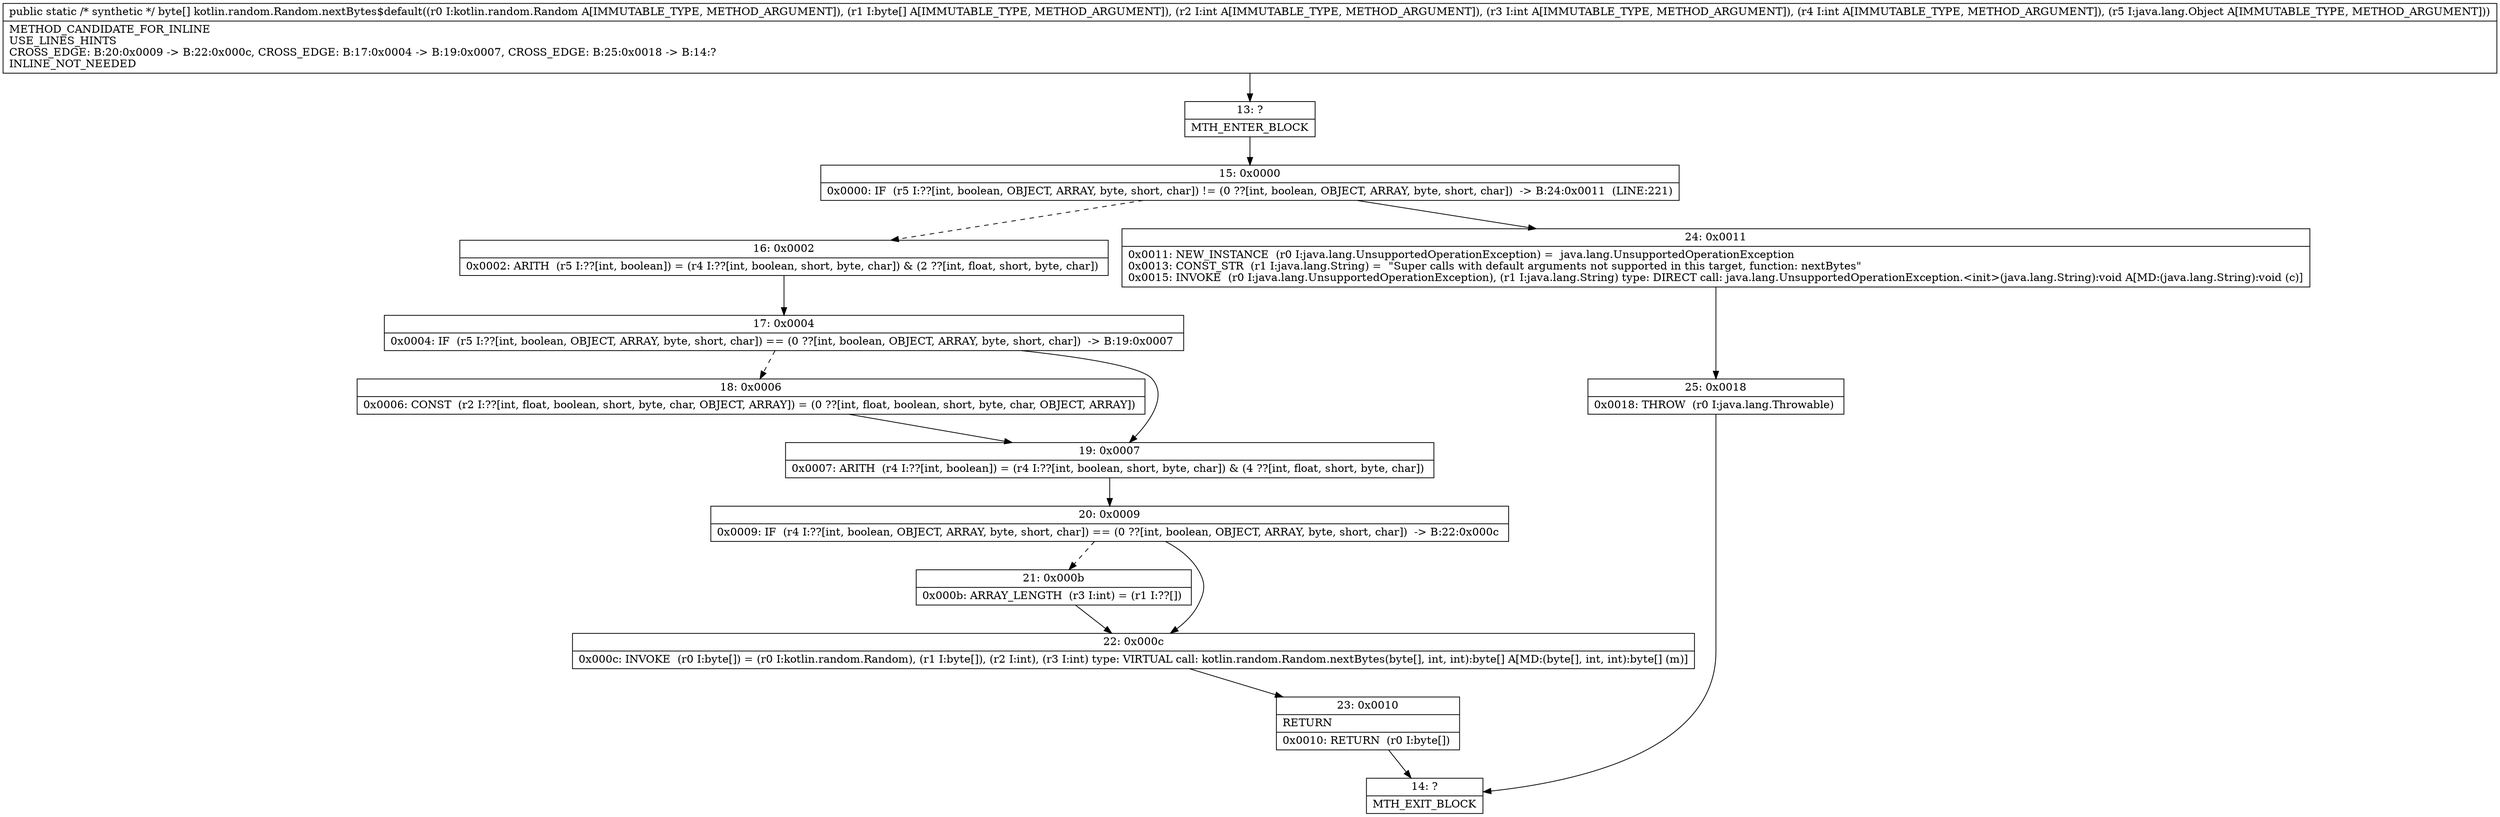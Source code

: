 digraph "CFG forkotlin.random.Random.nextBytes$default(Lkotlin\/random\/Random;[BIIILjava\/lang\/Object;)[B" {
Node_13 [shape=record,label="{13\:\ ?|MTH_ENTER_BLOCK\l}"];
Node_15 [shape=record,label="{15\:\ 0x0000|0x0000: IF  (r5 I:??[int, boolean, OBJECT, ARRAY, byte, short, char]) != (0 ??[int, boolean, OBJECT, ARRAY, byte, short, char])  \-\> B:24:0x0011  (LINE:221)\l}"];
Node_16 [shape=record,label="{16\:\ 0x0002|0x0002: ARITH  (r5 I:??[int, boolean]) = (r4 I:??[int, boolean, short, byte, char]) & (2 ??[int, float, short, byte, char]) \l}"];
Node_17 [shape=record,label="{17\:\ 0x0004|0x0004: IF  (r5 I:??[int, boolean, OBJECT, ARRAY, byte, short, char]) == (0 ??[int, boolean, OBJECT, ARRAY, byte, short, char])  \-\> B:19:0x0007 \l}"];
Node_18 [shape=record,label="{18\:\ 0x0006|0x0006: CONST  (r2 I:??[int, float, boolean, short, byte, char, OBJECT, ARRAY]) = (0 ??[int, float, boolean, short, byte, char, OBJECT, ARRAY]) \l}"];
Node_19 [shape=record,label="{19\:\ 0x0007|0x0007: ARITH  (r4 I:??[int, boolean]) = (r4 I:??[int, boolean, short, byte, char]) & (4 ??[int, float, short, byte, char]) \l}"];
Node_20 [shape=record,label="{20\:\ 0x0009|0x0009: IF  (r4 I:??[int, boolean, OBJECT, ARRAY, byte, short, char]) == (0 ??[int, boolean, OBJECT, ARRAY, byte, short, char])  \-\> B:22:0x000c \l}"];
Node_21 [shape=record,label="{21\:\ 0x000b|0x000b: ARRAY_LENGTH  (r3 I:int) = (r1 I:??[]) \l}"];
Node_22 [shape=record,label="{22\:\ 0x000c|0x000c: INVOKE  (r0 I:byte[]) = (r0 I:kotlin.random.Random), (r1 I:byte[]), (r2 I:int), (r3 I:int) type: VIRTUAL call: kotlin.random.Random.nextBytes(byte[], int, int):byte[] A[MD:(byte[], int, int):byte[] (m)]\l}"];
Node_23 [shape=record,label="{23\:\ 0x0010|RETURN\l|0x0010: RETURN  (r0 I:byte[]) \l}"];
Node_14 [shape=record,label="{14\:\ ?|MTH_EXIT_BLOCK\l}"];
Node_24 [shape=record,label="{24\:\ 0x0011|0x0011: NEW_INSTANCE  (r0 I:java.lang.UnsupportedOperationException) =  java.lang.UnsupportedOperationException \l0x0013: CONST_STR  (r1 I:java.lang.String) =  \"Super calls with default arguments not supported in this target, function: nextBytes\" \l0x0015: INVOKE  (r0 I:java.lang.UnsupportedOperationException), (r1 I:java.lang.String) type: DIRECT call: java.lang.UnsupportedOperationException.\<init\>(java.lang.String):void A[MD:(java.lang.String):void (c)]\l}"];
Node_25 [shape=record,label="{25\:\ 0x0018|0x0018: THROW  (r0 I:java.lang.Throwable) \l}"];
MethodNode[shape=record,label="{public static \/* synthetic *\/ byte[] kotlin.random.Random.nextBytes$default((r0 I:kotlin.random.Random A[IMMUTABLE_TYPE, METHOD_ARGUMENT]), (r1 I:byte[] A[IMMUTABLE_TYPE, METHOD_ARGUMENT]), (r2 I:int A[IMMUTABLE_TYPE, METHOD_ARGUMENT]), (r3 I:int A[IMMUTABLE_TYPE, METHOD_ARGUMENT]), (r4 I:int A[IMMUTABLE_TYPE, METHOD_ARGUMENT]), (r5 I:java.lang.Object A[IMMUTABLE_TYPE, METHOD_ARGUMENT]))  | METHOD_CANDIDATE_FOR_INLINE\lUSE_LINES_HINTS\lCROSS_EDGE: B:20:0x0009 \-\> B:22:0x000c, CROSS_EDGE: B:17:0x0004 \-\> B:19:0x0007, CROSS_EDGE: B:25:0x0018 \-\> B:14:?\lINLINE_NOT_NEEDED\l}"];
MethodNode -> Node_13;Node_13 -> Node_15;
Node_15 -> Node_16[style=dashed];
Node_15 -> Node_24;
Node_16 -> Node_17;
Node_17 -> Node_18[style=dashed];
Node_17 -> Node_19;
Node_18 -> Node_19;
Node_19 -> Node_20;
Node_20 -> Node_21[style=dashed];
Node_20 -> Node_22;
Node_21 -> Node_22;
Node_22 -> Node_23;
Node_23 -> Node_14;
Node_24 -> Node_25;
Node_25 -> Node_14;
}

